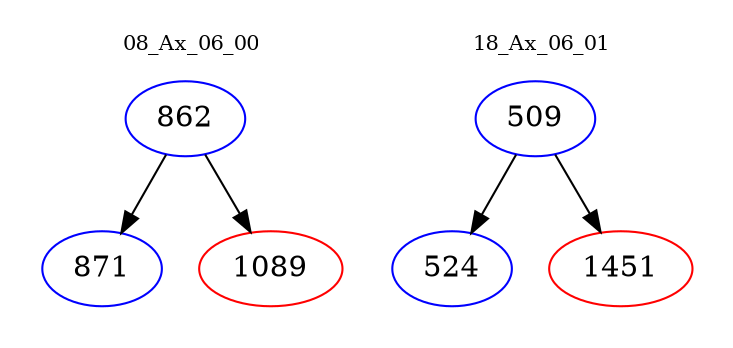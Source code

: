 digraph{
subgraph cluster_0 {
color = white
label = "08_Ax_06_00";
fontsize=10;
T0_862 [label="862", color="blue"]
T0_862 -> T0_871 [color="black"]
T0_871 [label="871", color="blue"]
T0_862 -> T0_1089 [color="black"]
T0_1089 [label="1089", color="red"]
}
subgraph cluster_1 {
color = white
label = "18_Ax_06_01";
fontsize=10;
T1_509 [label="509", color="blue"]
T1_509 -> T1_524 [color="black"]
T1_524 [label="524", color="blue"]
T1_509 -> T1_1451 [color="black"]
T1_1451 [label="1451", color="red"]
}
}
